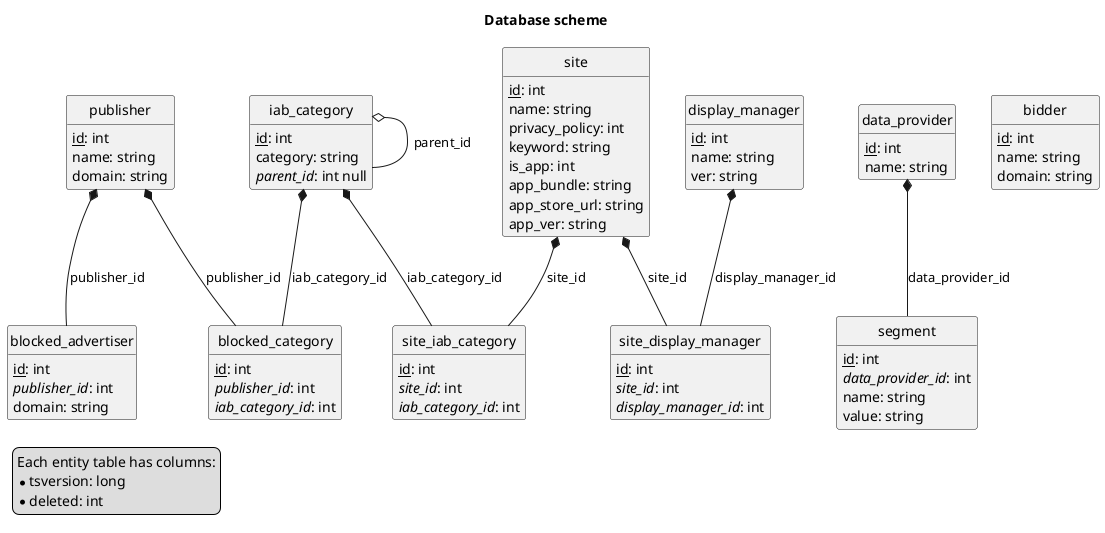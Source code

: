 @startuml
!define table(x) class x
!define primary_key(x) <u>x</u>
!define foreign_key(x) //x//
!define composition(a,b,c) a *--b:c
!define aggregation(a,b,c) a o--b:c
hide methods
hide stereotypes
hide circle

title Database scheme

legend left
    Each entity table has columns:
    *tsversion: long
    *deleted: int
endlegend

table(publisher) {
    primary_key(id): int
    name: string
    domain: string
}

table(blocked_advertiser) {
    primary_key(id): int
    foreign_key(publisher_id): int
    domain: string
}
composition(publisher, blocked_advertiser, publisher_id)

table(blocked_category) {
    primary_key(id): int
    foreign_key(publisher_id): int
    foreign_key(iab_category_id): int
}
composition(iab_category, blocked_category, iab_category_id)
composition(publisher, blocked_category, publisher_id)

table(iab_category) {
    primary_key(id): int
    category: string
    foreign_key(parent_id): int null
}
aggregation(iab_category, iab_category, parent_id)

table(site) {
    primary_key(id): int
    name: string
    privacy_policy: int
    keyword: string
    is_app: int
    app_bundle: string
    app_store_url: string
    app_ver: string
}

table(site_iab_category) {
    primary_key(id): int
    foreign_key(site_id): int
    foreign_key(iab_category_id): int
}
composition(site, site_iab_category, site_id)
composition(iab_category, site_iab_category, iab_category_id)

table(display_manager) {
    primary_key(id): int
    name: string
    ver: string
}

table(site_display_manager) {
    primary_key(id): int
    foreign_key(site_id): int
    foreign_key(display_manager_id): int
}
composition(site, site_display_manager, site_id)
composition(display_manager, site_display_manager, display_manager_id)

table(segment) {
    primary_key(id): int
    foreign_key(data_provider_id): int
    name: string
    value: string
}
composition(data_provider, segment, data_provider_id)

table(data_provider) {
    primary_key(id): int
    name: string
}

table(bidder) {
    primary_key(id): int
    name: string
    domain: string
}

@enduml
